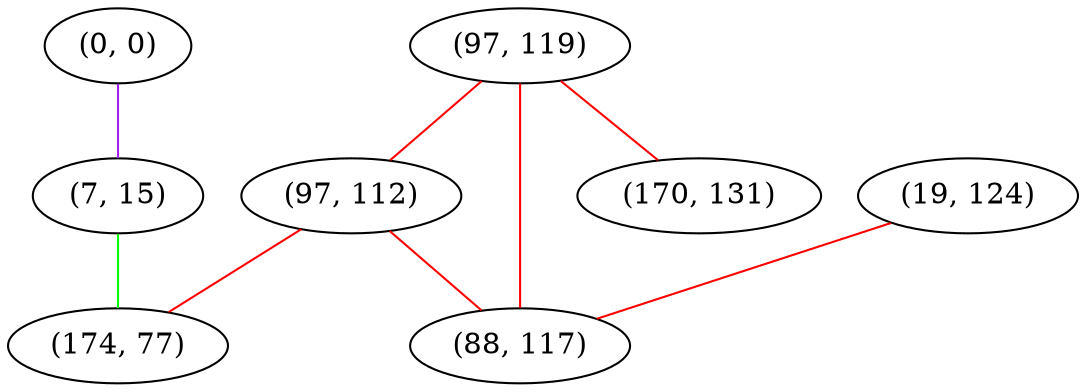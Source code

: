 graph "" {
"(0, 0)";
"(19, 124)";
"(7, 15)";
"(97, 119)";
"(170, 131)";
"(97, 112)";
"(174, 77)";
"(88, 117)";
"(0, 0)" -- "(7, 15)"  [color=purple, key=0, weight=4];
"(19, 124)" -- "(88, 117)"  [color=red, key=0, weight=1];
"(7, 15)" -- "(174, 77)"  [color=green, key=0, weight=2];
"(97, 119)" -- "(170, 131)"  [color=red, key=0, weight=1];
"(97, 119)" -- "(97, 112)"  [color=red, key=0, weight=1];
"(97, 119)" -- "(88, 117)"  [color=red, key=0, weight=1];
"(97, 112)" -- "(88, 117)"  [color=red, key=0, weight=1];
"(97, 112)" -- "(174, 77)"  [color=red, key=0, weight=1];
}

